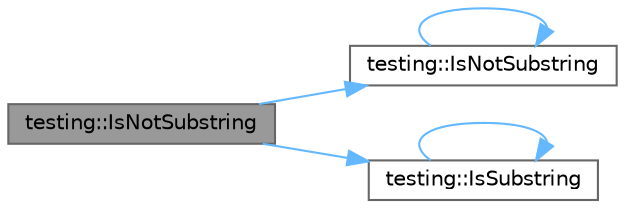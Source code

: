 digraph "testing::IsNotSubstring"
{
 // LATEX_PDF_SIZE
  bgcolor="transparent";
  edge [fontname=Helvetica,fontsize=10,labelfontname=Helvetica,labelfontsize=10];
  node [fontname=Helvetica,fontsize=10,shape=box,height=0.2,width=0.4];
  rankdir="LR";
  Node1 [id="Node000001",label="testing::IsNotSubstring",height=0.2,width=0.4,color="gray40", fillcolor="grey60", style="filled", fontcolor="black",tooltip=" "];
  Node1 -> Node2 [id="edge1_Node000001_Node000002",color="steelblue1",style="solid",tooltip=" "];
  Node2 [id="Node000002",label="testing::IsNotSubstring",height=0.2,width=0.4,color="grey40", fillcolor="white", style="filled",URL="$namespacetesting.html#ab553b649b06ef2339cbd90f8dfa119f0",tooltip=" "];
  Node2 -> Node2 [id="edge2_Node000002_Node000002",color="steelblue1",style="solid",tooltip=" "];
  Node1 -> Node3 [id="edge3_Node000001_Node000003",color="steelblue1",style="solid",tooltip=" "];
  Node3 [id="Node000003",label="testing::IsSubstring",height=0.2,width=0.4,color="grey40", fillcolor="white", style="filled",URL="$namespacetesting.html#a5c90a86562b2470213c07742e0eeb0fe",tooltip=" "];
  Node3 -> Node3 [id="edge4_Node000003_Node000003",color="steelblue1",style="solid",tooltip=" "];
}
